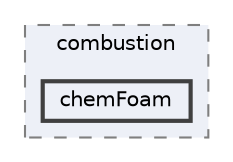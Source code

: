 digraph "applications/solvers/combustion/chemFoam"
{
 // LATEX_PDF_SIZE
  bgcolor="transparent";
  edge [fontname=Helvetica,fontsize=10,labelfontname=Helvetica,labelfontsize=10];
  node [fontname=Helvetica,fontsize=10,shape=box,height=0.2,width=0.4];
  compound=true
  subgraph clusterdir_88c1d5d59a4178ad3afaab9cf233cb5e {
    graph [ bgcolor="#edf0f7", pencolor="grey50", label="combustion", fontname=Helvetica,fontsize=10 style="filled,dashed", URL="dir_88c1d5d59a4178ad3afaab9cf233cb5e.html",tooltip=""]
  dir_5c733699742fc9cb63e9c3c0074eb0ce [label="chemFoam", fillcolor="#edf0f7", color="grey25", style="filled,bold", URL="dir_5c733699742fc9cb63e9c3c0074eb0ce.html",tooltip=""];
  }
}
